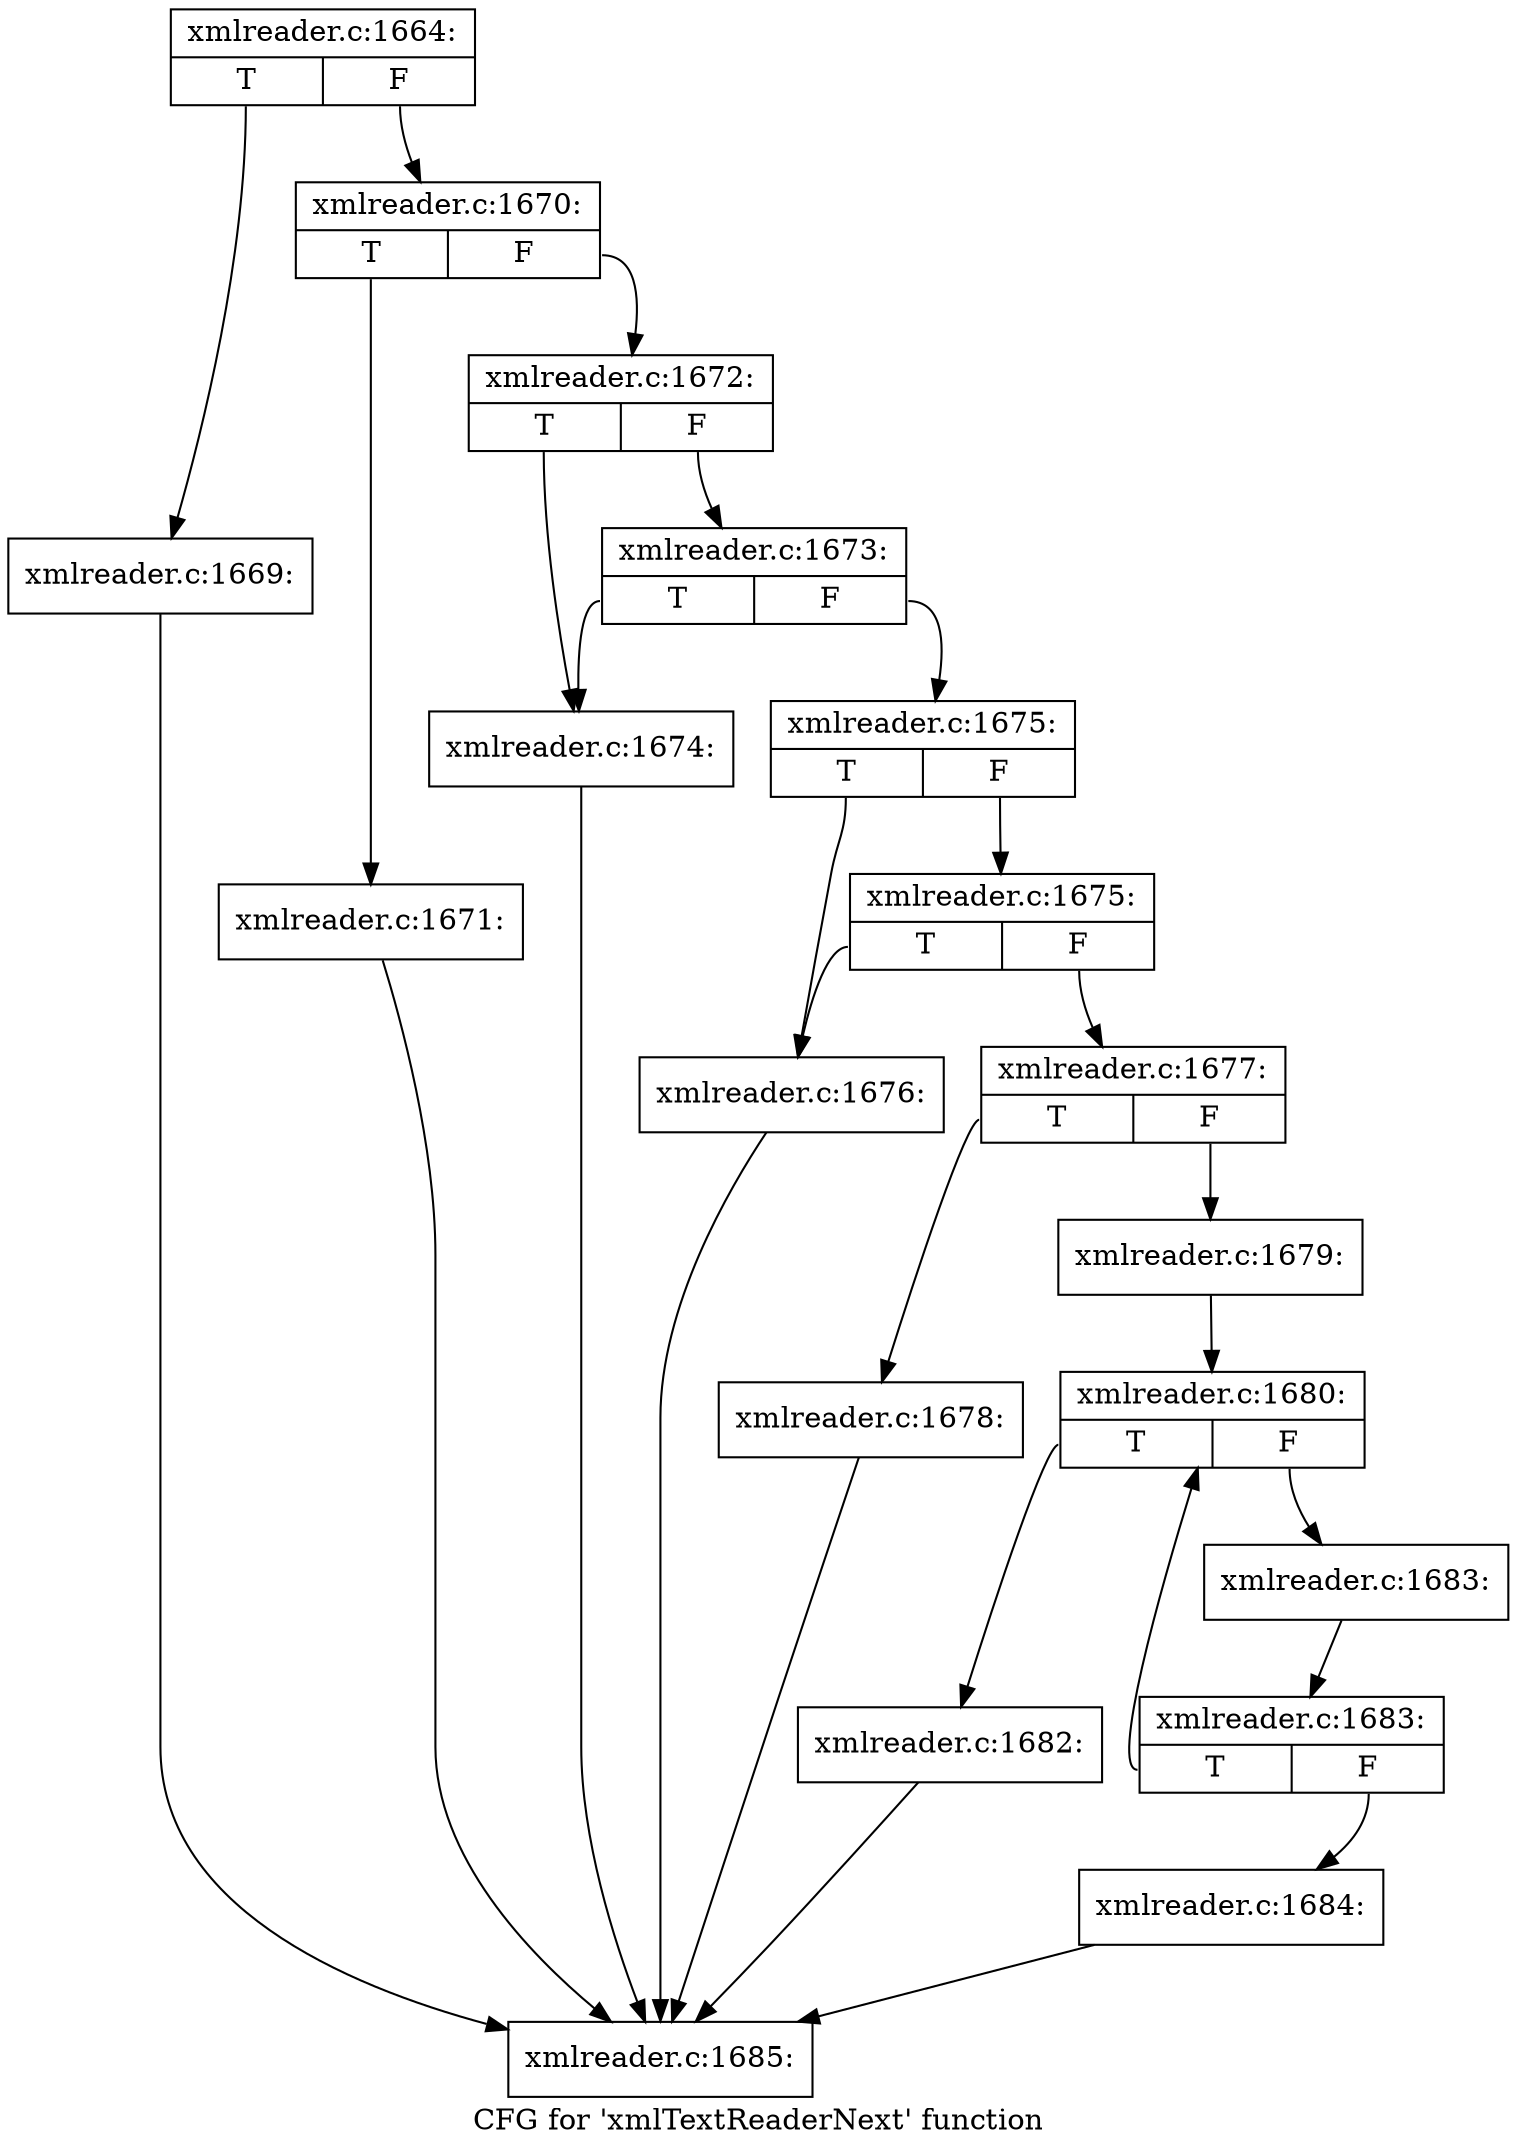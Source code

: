 digraph "CFG for 'xmlTextReaderNext' function" {
	label="CFG for 'xmlTextReaderNext' function";

	Node0x46ce1b0 [shape=record,label="{xmlreader.c:1664:|{<s0>T|<s1>F}}"];
	Node0x46ce1b0:s0 -> Node0x46ce540;
	Node0x46ce1b0:s1 -> Node0x46ce590;
	Node0x46ce540 [shape=record,label="{xmlreader.c:1669:}"];
	Node0x46ce540 -> Node0x46cbe90;
	Node0x46ce590 [shape=record,label="{xmlreader.c:1670:|{<s0>T|<s1>F}}"];
	Node0x46ce590:s0 -> Node0x46d17c0;
	Node0x46ce590:s1 -> Node0x46d1810;
	Node0x46d17c0 [shape=record,label="{xmlreader.c:1671:}"];
	Node0x46d17c0 -> Node0x46cbe90;
	Node0x46d1810 [shape=record,label="{xmlreader.c:1672:|{<s0>T|<s1>F}}"];
	Node0x46d1810:s0 -> Node0x46d2490;
	Node0x46d1810:s1 -> Node0x46d2a50;
	Node0x46d2a50 [shape=record,label="{xmlreader.c:1673:|{<s0>T|<s1>F}}"];
	Node0x46d2a50:s0 -> Node0x46d2490;
	Node0x46d2a50:s1 -> Node0x46d27c0;
	Node0x46d2490 [shape=record,label="{xmlreader.c:1674:}"];
	Node0x46d2490 -> Node0x46cbe90;
	Node0x46d27c0 [shape=record,label="{xmlreader.c:1675:|{<s0>T|<s1>F}}"];
	Node0x46d27c0:s0 -> Node0x46d3170;
	Node0x46d27c0:s1 -> Node0x46d3210;
	Node0x46d3210 [shape=record,label="{xmlreader.c:1675:|{<s0>T|<s1>F}}"];
	Node0x46d3210:s0 -> Node0x46d3170;
	Node0x46d3210:s1 -> Node0x46d31c0;
	Node0x46d3170 [shape=record,label="{xmlreader.c:1676:}"];
	Node0x46d3170 -> Node0x46cbe90;
	Node0x46d31c0 [shape=record,label="{xmlreader.c:1677:|{<s0>T|<s1>F}}"];
	Node0x46d31c0:s0 -> Node0x46d3c10;
	Node0x46d31c0:s1 -> Node0x46d3c60;
	Node0x46d3c10 [shape=record,label="{xmlreader.c:1678:}"];
	Node0x46d3c10 -> Node0x46cbe90;
	Node0x46d3c60 [shape=record,label="{xmlreader.c:1679:}"];
	Node0x46d3c60 -> Node0x46d4450;
	Node0x46d4450 [shape=record,label="{xmlreader.c:1680:|{<s0>T|<s1>F}}"];
	Node0x46d4450:s0 -> Node0x46d1df0;
	Node0x46d4450:s1 -> Node0x46d2000;
	Node0x46d1df0 [shape=record,label="{xmlreader.c:1682:}"];
	Node0x46d1df0 -> Node0x46cbe90;
	Node0x46d2000 [shape=record,label="{xmlreader.c:1683:}"];
	Node0x46d2000 -> Node0x46d4400;
	Node0x46d4400 [shape=record,label="{xmlreader.c:1683:|{<s0>T|<s1>F}}"];
	Node0x46d4400:s0 -> Node0x46d4450;
	Node0x46d4400:s1 -> Node0x46d43b0;
	Node0x46d43b0 [shape=record,label="{xmlreader.c:1684:}"];
	Node0x46d43b0 -> Node0x46cbe90;
	Node0x46cbe90 [shape=record,label="{xmlreader.c:1685:}"];
}
